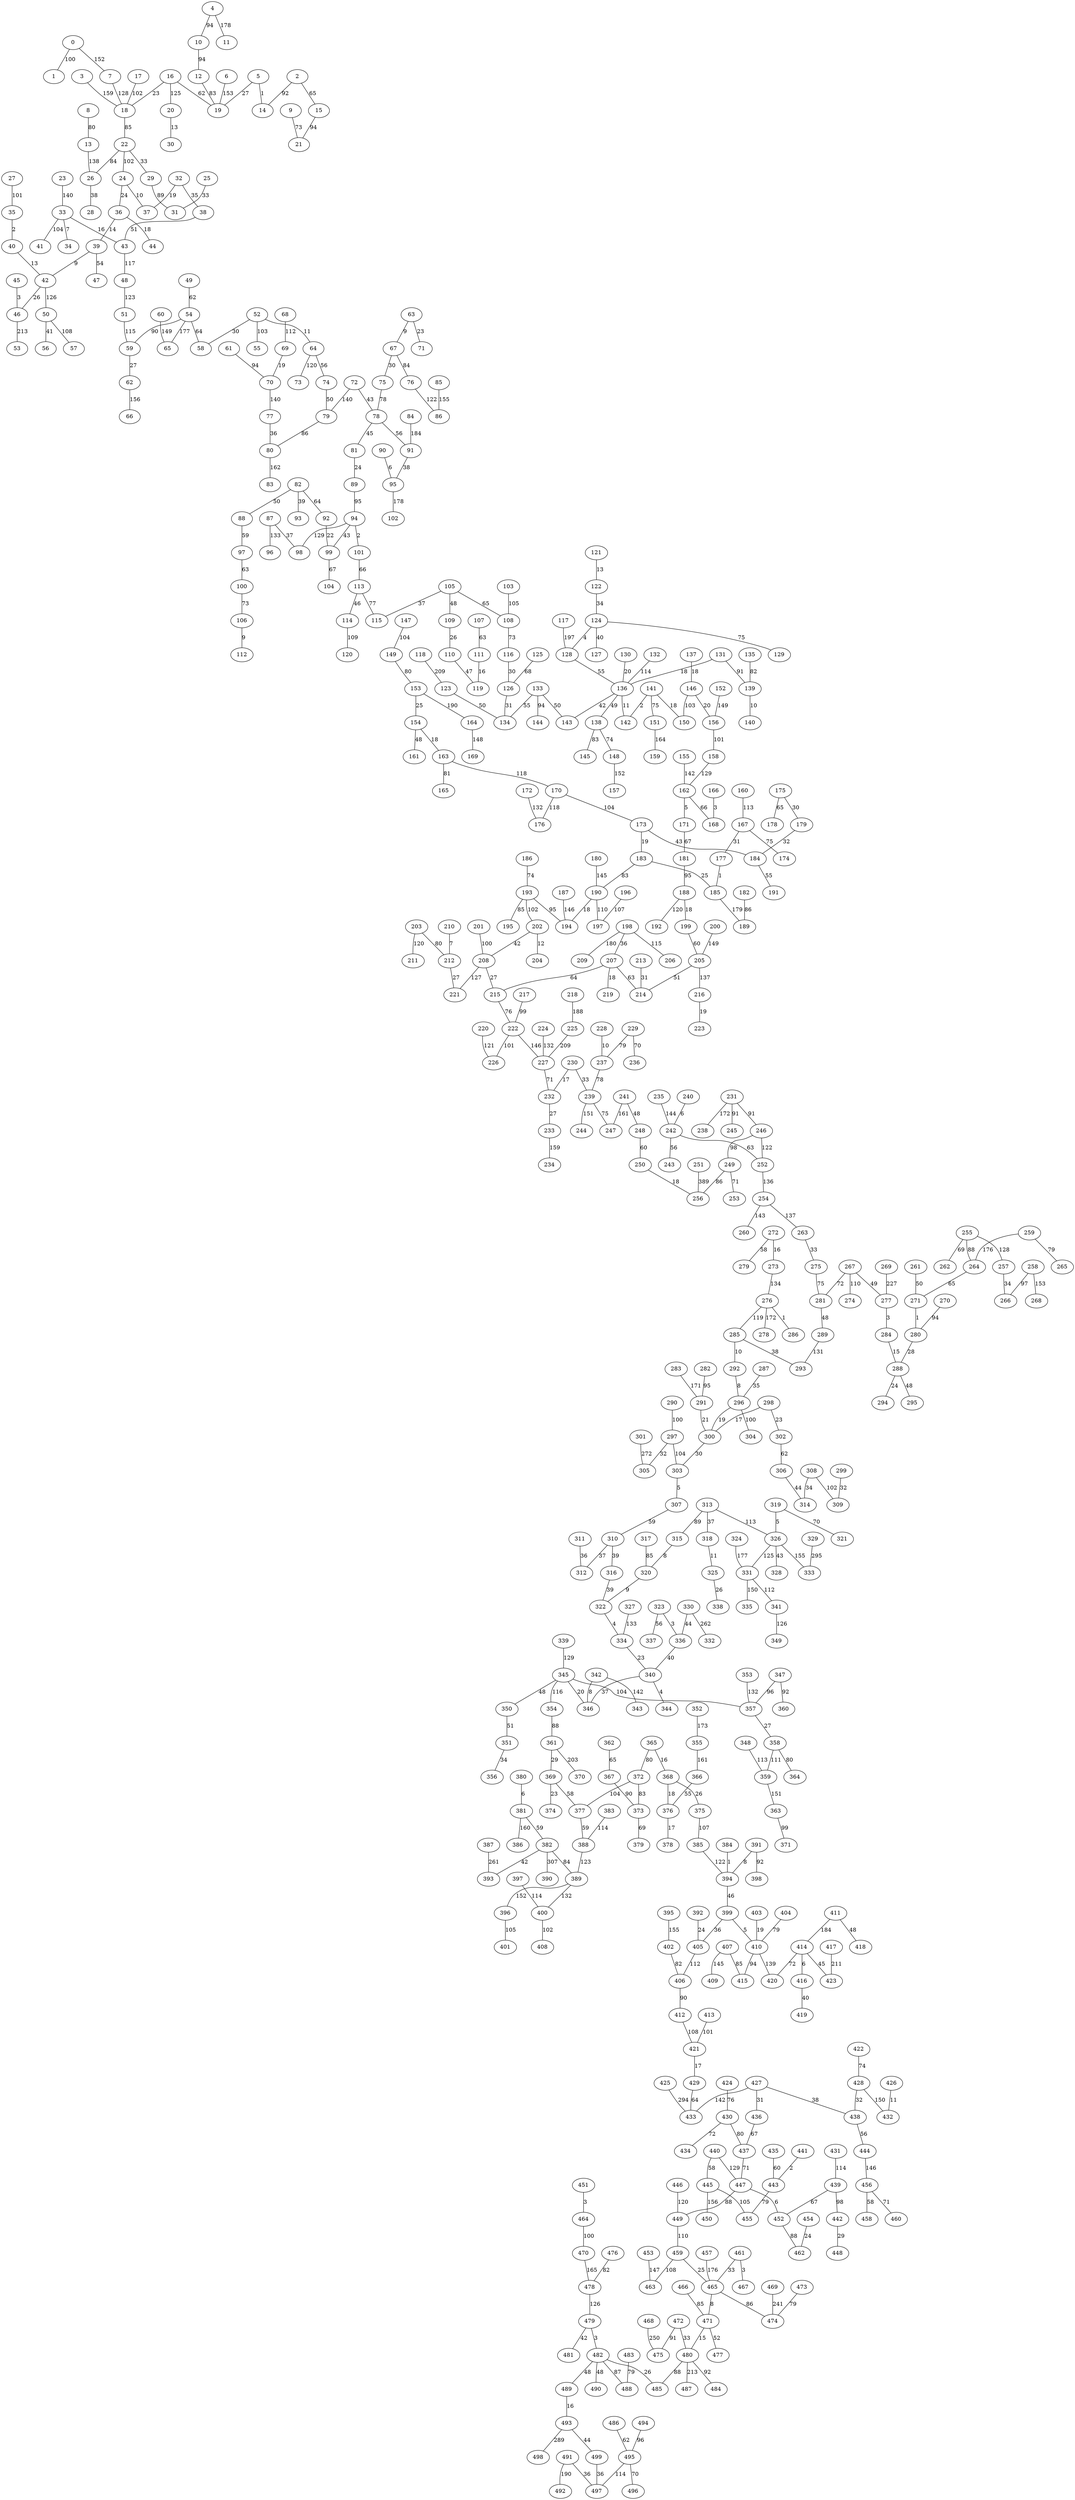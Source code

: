 strict graph G {
0;
1;
2;
3;
4;
5;
6;
7;
8;
9;
10;
11;
12;
13;
14;
15;
16;
17;
18;
19;
20;
21;
22;
23;
24;
25;
26;
27;
28;
29;
30;
31;
32;
33;
34;
35;
36;
37;
38;
39;
40;
41;
42;
43;
44;
45;
46;
47;
48;
49;
50;
51;
52;
53;
54;
55;
56;
57;
58;
59;
60;
61;
62;
63;
64;
65;
66;
67;
68;
69;
70;
71;
72;
73;
74;
75;
76;
77;
78;
79;
80;
81;
82;
83;
84;
85;
86;
87;
88;
89;
90;
91;
92;
93;
94;
95;
96;
97;
98;
99;
100;
101;
102;
103;
104;
105;
106;
107;
108;
109;
110;
111;
112;
113;
114;
115;
116;
117;
118;
119;
120;
121;
122;
123;
124;
125;
126;
127;
128;
129;
130;
131;
132;
133;
134;
135;
136;
137;
138;
139;
140;
141;
142;
143;
144;
145;
146;
147;
148;
149;
150;
151;
152;
153;
154;
155;
156;
157;
158;
159;
160;
161;
162;
163;
164;
165;
166;
167;
168;
169;
170;
171;
172;
173;
174;
175;
176;
177;
178;
179;
180;
181;
182;
183;
184;
185;
186;
187;
188;
189;
190;
191;
192;
193;
194;
195;
196;
197;
198;
199;
200;
201;
202;
203;
204;
205;
206;
207;
208;
209;
210;
211;
212;
213;
214;
215;
216;
217;
218;
219;
220;
221;
222;
223;
224;
225;
226;
227;
228;
229;
230;
231;
232;
233;
234;
235;
236;
237;
238;
239;
240;
241;
242;
243;
244;
245;
246;
247;
248;
249;
250;
251;
252;
253;
254;
255;
256;
257;
258;
259;
260;
261;
262;
263;
264;
265;
266;
267;
268;
269;
270;
271;
272;
273;
274;
275;
276;
277;
278;
279;
280;
281;
282;
283;
284;
285;
286;
287;
288;
289;
290;
291;
292;
293;
294;
295;
296;
297;
298;
299;
300;
301;
302;
303;
304;
305;
306;
307;
308;
309;
310;
311;
312;
313;
314;
315;
316;
317;
318;
319;
320;
321;
322;
323;
324;
325;
326;
327;
328;
329;
330;
331;
332;
333;
334;
335;
336;
337;
338;
339;
340;
341;
342;
343;
344;
345;
346;
347;
348;
349;
350;
351;
352;
353;
354;
355;
356;
357;
358;
359;
360;
361;
362;
363;
364;
365;
366;
367;
368;
369;
370;
371;
372;
373;
374;
375;
376;
377;
378;
379;
380;
381;
382;
383;
384;
385;
386;
387;
388;
389;
390;
391;
392;
393;
394;
395;
396;
397;
398;
399;
400;
401;
402;
403;
404;
405;
406;
407;
408;
409;
410;
411;
412;
413;
414;
415;
416;
417;
418;
419;
420;
421;
422;
423;
424;
425;
426;
427;
428;
429;
430;
431;
432;
433;
434;
435;
436;
437;
438;
439;
440;
441;
442;
443;
444;
445;
446;
447;
448;
449;
450;
451;
452;
453;
454;
455;
456;
457;
458;
459;
460;
461;
462;
463;
464;
465;
466;
467;
468;
469;
470;
471;
472;
473;
474;
475;
476;
477;
478;
479;
480;
481;
482;
483;
484;
485;
486;
487;
488;
489;
490;
491;
492;
493;
494;
495;
496;
497;
498;
499;
227 -- 232 [label=71];
412 -- 421 [label=108];
139 -- 140 [label=10];
491 -- 497 [label=36];
202 -- 204 [label=12];
468 -- 475 [label=250];
452 -- 462 [label=88];
15 -- 21 [label=94];
424 -- 430 [label=76];
428 -- 438 [label=32];
92 -- 99 [label=22];
24 -- 37 [label=10];
457 -- 465 [label=176];
13 -- 26 [label=138];
0 -- 1 [label=100];
208 -- 221 [label=127];
74 -- 79 [label=50];
105 -- 108 [label=65];
319 -- 321 [label=70];
203 -- 212 [label=80];
81 -- 89 [label=24];
261 -- 271 [label=50];
267 -- 277 [label=49];
46 -- 53 [label=213];
25 -- 31 [label=33];
235 -- 242 [label=144];
345 -- 350 [label=48];
135 -- 139 [label=82];
3 -- 18 [label=159];
79 -- 80 [label=86];
154 -- 161 [label=48];
39 -- 47 [label=54];
172 -- 176 [label=132];
162 -- 168 [label=66];
241 -- 247 [label=161];
63 -- 71 [label=23];
439 -- 442 [label=98];
264 -- 271 [label=65];
399 -- 410 [label=5];
254 -- 260 [label=143];
361 -- 370 [label=203];
382 -- 390 [label=307];
175 -- 179 [label=30];
133 -- 143 [label=50];
76 -- 86 [label=122];
220 -- 226 [label=121];
472 -- 475 [label=91];
388 -- 389 [label=123];
384 -- 394 [label=1];
187 -- 194 [label=146];
456 -- 458 [label=58];
303 -- 307 [label=5];
18 -- 22 [label=85];
203 -- 211 [label=120];
198 -- 209 [label=180];
480 -- 484 [label=92];
459 -- 463 [label=108];
20 -- 30 [label=13];
131 -- 139 [label=91];
146 -- 156 [label=20];
326 -- 331 [label=125];
131 -- 136 [label=18];
296 -- 300 [label=19];
210 -- 212 [label=7];
284 -- 288 [label=15];
471 -- 480 [label=15];
352 -- 355 [label=173];
75 -- 78 [label=78];
479 -- 482 [label=3];
318 -- 325 [label=11];
87 -- 96 [label=133];
33 -- 41 [label=104];
22 -- 29 [label=33];
78 -- 91 [label=56];
436 -- 437 [label=67];
106 -- 112 [label=9];
311 -- 312 [label=36];
88 -- 97 [label=59];
249 -- 253 [label=71];
151 -- 159 [label=164];
64 -- 74 [label=56];
152 -- 156 [label=149];
459 -- 465 [label=25];
351 -- 356 [label=34];
33 -- 34 [label=7];
308 -- 314 [label=34];
114 -- 120 [label=109];
331 -- 335 [label=150];
163 -- 165 [label=81];
355 -- 366 [label=161];
441 -- 443 [label=2];
263 -- 275 [label=33];
290 -- 297 [label=100];
118 -- 123 [label=209];
52 -- 55 [label=103];
212 -- 221 [label=27];
472 -- 480 [label=33];
122 -- 124 [label=34];
147 -- 149 [label=104];
4 -- 10 [label=94];
447 -- 452 [label=6];
480 -- 485 [label=88];
326 -- 333 [label=155];
62 -- 66 [label=156];
17 -- 18 [label=102];
50 -- 56 [label=41];
68 -- 69 [label=112];
38 -- 43 [label=51];
222 -- 227 [label=146];
427 -- 436 [label=31];
392 -- 405 [label=24];
287 -- 296 [label=35];
217 -- 222 [label=99];
456 -- 460 [label=71];
326 -- 328 [label=43];
430 -- 437 [label=80];
414 -- 420 [label=72];
232 -- 233 [label=27];
36 -- 39 [label=14];
87 -- 98 [label=37];
205 -- 216 [label=137];
465 -- 474 [label=86];
67 -- 76 [label=84];
64 -- 73 [label=120];
308 -- 309 [label=102];
258 -- 266 [label=97];
313 -- 326 [label=113];
275 -- 281 [label=75];
109 -- 110 [label=26];
196 -- 197 [label=107];
8 -- 13 [label=80];
85 -- 86 [label=155];
280 -- 288 [label=28];
435 -- 443 [label=60];
45 -- 46 [label=3];
121 -- 122 [label=13];
306 -- 314 [label=44];
207 -- 215 [label=64];
478 -- 479 [label=126];
431 -- 439 [label=114];
164 -- 169 [label=148];
330 -- 336 [label=44];
267 -- 281 [label=72];
367 -- 373 [label=90];
396 -- 401 [label=105];
141 -- 151 [label=75];
59 -- 62 [label=27];
215 -- 222 [label=76];
491 -- 492 [label=190];
323 -- 336 [label=3];
5 -- 19 [label=27];
183 -- 185 [label=25];
394 -- 399 [label=46];
322 -- 334 [label=4];
276 -- 286 [label=1];
136 -- 143 [label=42];
78 -- 81 [label=45];
255 -- 262 [label=69];
23 -- 33 [label=140];
368 -- 375 [label=26];
407 -- 415 [label=85];
437 -- 447 [label=71];
381 -- 382 [label=59];
449 -- 459 [label=110];
483 -- 488 [label=79];
107 -- 111 [label=63];
130 -- 136 [label=20];
299 -- 309 [label=32];
80 -- 83 [label=162];
427 -- 438 [label=38];
201 -- 208 [label=100];
72 -- 79 [label=140];
445 -- 450 [label=156];
271 -- 280 [label=1];
313 -- 315 [label=89];
320 -- 322 [label=9];
193 -- 202 [label=102];
342 -- 343 [label=142];
446 -- 449 [label=120];
317 -- 320 [label=85];
124 -- 128 [label=4];
471 -- 477 [label=52];
331 -- 341 [label=112];
451 -- 464 [label=3];
359 -- 363 [label=151];
334 -- 340 [label=23];
470 -- 478 [label=165];
493 -- 498 [label=289];
285 -- 292 [label=10];
200 -- 205 [label=149];
95 -- 102 [label=178];
153 -- 164 [label=190];
105 -- 115 [label=37];
67 -- 75 [label=30];
0 -- 7 [label=152];
461 -- 467 [label=3];
430 -- 434 [label=72];
413 -- 421 [label=101];
325 -- 338 [label=26];
184 -- 191 [label=55];
313 -- 318 [label=37];
230 -- 232 [label=17];
225 -- 227 [label=209];
188 -- 192 [label=120];
155 -- 162 [label=142];
158 -- 162 [label=129];
237 -- 239 [label=78];
363 -- 371 [label=99];
149 -- 153 [label=80];
282 -- 291 [label=95];
133 -- 144 [label=94];
447 -- 449 [label=88];
240 -- 242 [label=6];
249 -- 256 [label=86];
199 -- 205 [label=60];
399 -- 405 [label=36];
24 -- 36 [label=24];
193 -- 195 [label=85];
258 -- 268 [label=153];
190 -- 194 [label=18];
272 -- 279 [label=58];
336 -- 340 [label=40];
60 -- 65 [label=149];
7 -- 18 [label=128];
427 -- 433 [label=142];
182 -- 189 [label=86];
97 -- 100 [label=63];
138 -- 148 [label=74];
285 -- 293 [label=38];
410 -- 415 [label=94];
162 -- 171 [label=5];
397 -- 400 [label=114];
259 -- 264 [label=176];
154 -- 163 [label=18];
281 -- 289 [label=48];
300 -- 303 [label=30];
82 -- 88 [label=50];
6 -- 19 [label=153];
479 -- 481 [label=42];
416 -- 419 [label=40];
369 -- 377 [label=58];
170 -- 173 [label=104];
330 -- 332 [label=262];
411 -- 414 [label=184];
269 -- 277 [label=227];
228 -- 237 [label=10];
404 -- 410 [label=79];
36 -- 44 [label=18];
382 -- 393 [label=42];
170 -- 176 [label=118];
52 -- 58 [label=30];
35 -- 40 [label=2];
365 -- 372 [label=80];
380 -- 381 [label=6];
69 -- 70 [label=19];
406 -- 412 [label=90];
466 -- 471 [label=85];
476 -- 478 [label=82];
445 -- 455 [label=105];
440 -- 445 [label=58];
12 -- 19 [label=83];
167 -- 174 [label=75];
381 -- 386 [label=160];
177 -- 185 [label=1];
440 -- 447 [label=129];
128 -- 136 [label=55];
183 -- 190 [label=83];
454 -- 462 [label=24];
297 -- 305 [label=32];
82 -- 93 [label=39];
26 -- 28 [label=38];
224 -- 227 [label=132];
354 -- 361 [label=88];
373 -- 379 [label=69];
43 -- 48 [label=117];
246 -- 252 [label=122];
84 -- 91 [label=184];
117 -- 128 [label=197];
482 -- 485 [label=26];
493 -- 499 [label=44];
231 -- 245 [label=91];
327 -- 334 [label=133];
288 -- 295 [label=48];
297 -- 303 [label=104];
377 -- 388 [label=59];
141 -- 150 [label=18];
239 -- 244 [label=151];
188 -- 199 [label=18];
428 -- 432 [label=150];
291 -- 300 [label=21];
347 -- 360 [label=92];
32 -- 38 [label=35];
241 -- 248 [label=48];
395 -- 402 [label=155];
136 -- 142 [label=11];
124 -- 127 [label=40];
230 -- 239 [label=33];
39 -- 42 [label=9];
198 -- 206 [label=115];
429 -- 433 [label=64];
229 -- 237 [label=79];
137 -- 146 [label=18];
319 -- 326 [label=5];
90 -- 95 [label=6];
136 -- 138 [label=49];
482 -- 490 [label=48];
242 -- 252 [label=63];
175 -- 178 [label=65];
52 -- 64 [label=11];
302 -- 306 [label=62];
422 -- 428 [label=74];
246 -- 249 [label=98];
292 -- 296 [label=8];
233 -- 234 [label=159];
208 -- 215 [label=27];
113 -- 115 [label=77];
108 -- 116 [label=73];
310 -- 312 [label=37];
340 -- 344 [label=4];
123 -- 134 [label=50];
146 -- 150 [label=103];
372 -- 373 [label=83];
29 -- 31 [label=89];
453 -- 463 [label=147];
411 -- 418 [label=48];
254 -- 263 [label=137];
366 -- 376 [label=55];
259 -- 265 [label=79];
307 -- 310 [label=59];
324 -- 331 [label=177];
252 -- 254 [label=136];
63 -- 67 [label=9];
272 -- 273 [label=16];
310 -- 316 [label=39];
405 -- 406 [label=112];
16 -- 18 [label=23];
400 -- 408 [label=102];
361 -- 369 [label=29];
173 -- 184 [label=43];
181 -- 188 [label=95];
389 -- 400 [label=132];
465 -- 471 [label=8];
229 -- 236 [label=70];
414 -- 423 [label=45];
99 -- 104 [label=67];
94 -- 101 [label=2];
100 -- 106 [label=73];
323 -- 337 [label=56];
82 -- 92 [label=64];
33 -- 43 [label=16];
276 -- 278 [label=172];
173 -- 183 [label=19];
113 -- 114 [label=46];
402 -- 406 [label=82];
443 -- 455 [label=79];
171 -- 181 [label=67];
383 -- 388 [label=114];
54 -- 65 [label=177];
296 -- 304 [label=100];
16 -- 20 [label=125];
16 -- 19 [label=62];
141 -- 142 [label=2];
160 -- 167 [label=113];
105 -- 109 [label=48];
61 -- 70 [label=94];
198 -- 207 [label=36];
186 -- 193 [label=74];
40 -- 42 [label=13];
368 -- 376 [label=18];
180 -- 190 [label=145];
22 -- 26 [label=84];
438 -- 444 [label=56];
72 -- 78 [label=43];
495 -- 497 [label=114];
49 -- 54 [label=62];
48 -- 51 [label=123];
216 -- 223 [label=19];
50 -- 57 [label=108];
156 -- 158 [label=101];
277 -- 284 [label=3];
369 -- 374 [label=23];
133 -- 134 [label=55];
439 -- 452 [label=67];
298 -- 300 [label=17];
362 -- 367 [label=65];
444 -- 456 [label=146];
10 -- 12 [label=94];
255 -- 257 [label=128];
495 -- 496 [label=70];
353 -- 357 [label=132];
231 -- 238 [label=172];
2 -- 14 [label=92];
190 -- 197 [label=110];
54 -- 59 [label=90];
329 -- 333 [label=295];
391 -- 398 [label=92];
167 -- 177 [label=31];
276 -- 285 [label=119];
301 -- 305 [label=272];
376 -- 378 [label=17];
101 -- 113 [label=66];
202 -- 208 [label=42];
494 -- 495 [label=96];
222 -- 226 [label=101];
389 -- 396 [label=152];
124 -- 129 [label=75];
403 -- 410 [label=19];
27 -- 35 [label=101];
163 -- 170 [label=118];
486 -- 495 [label=62];
273 -- 276 [label=134];
126 -- 134 [label=31];
103 -- 108 [label=105];
340 -- 346 [label=37];
51 -- 59 [label=115];
347 -- 357 [label=96];
382 -- 389 [label=84];
482 -- 489 [label=48];
257 -- 266 [label=34];
345 -- 346 [label=20];
110 -- 119 [label=47];
42 -- 46 [label=26];
270 -- 280 [label=94];
251 -- 256 [label=389];
473 -- 474 [label=79];
289 -- 293 [label=131];
417 -- 423 [label=211];
9 -- 21 [label=73];
407 -- 409 [label=145];
111 -- 119 [label=16];
132 -- 136 [label=114];
342 -- 346 [label=8];
358 -- 359 [label=111];
248 -- 250 [label=60];
4 -- 11 [label=178];
489 -- 493 [label=16];
138 -- 145 [label=83];
94 -- 99 [label=43];
365 -- 368 [label=16];
315 -- 320 [label=8];
32 -- 37 [label=19];
442 -- 448 [label=29];
316 -- 322 [label=39];
350 -- 351 [label=51];
207 -- 214 [label=63];
239 -- 247 [label=75];
464 -- 470 [label=100];
70 -- 77 [label=140];
148 -- 157 [label=152];
22 -- 24 [label=102];
414 -- 416 [label=6];
348 -- 359 [label=113];
421 -- 429 [label=17];
425 -- 433 [label=294];
283 -- 291 [label=171];
461 -- 465 [label=33];
255 -- 264 [label=88];
125 -- 126 [label=68];
375 -- 385 [label=107];
231 -- 246 [label=91];
410 -- 420 [label=139];
205 -- 214 [label=51];
179 -- 184 [label=32];
89 -- 94 [label=95];
242 -- 243 [label=56];
341 -- 349 [label=126];
372 -- 377 [label=104];
298 -- 302 [label=23];
77 -- 80 [label=36];
385 -- 394 [label=122];
250 -- 256 [label=18];
469 -- 474 [label=241];
5 -- 14 [label=1];
499 -- 497 [label=36];
426 -- 432 [label=11];
193 -- 194 [label=95];
116 -- 126 [label=30];
153 -- 154 [label=25];
345 -- 354 [label=116];
391 -- 394 [label=8];
213 -- 214 [label=31];
288 -- 294 [label=24];
482 -- 488 [label=87];
54 -- 58 [label=64];
166 -- 168 [label=3];
2 -- 15 [label=65];
42 -- 50 [label=126];
480 -- 487 [label=213];
339 -- 345 [label=129];
207 -- 219 [label=18];
218 -- 225 [label=188];
358 -- 364 [label=80];
357 -- 358 [label=27];
387 -- 393 [label=261];
267 -- 274 [label=110];
94 -- 98 [label=129];
91 -- 95 [label=38];
345 -- 357 [label=104];
185 -- 189 [label=179];
}
